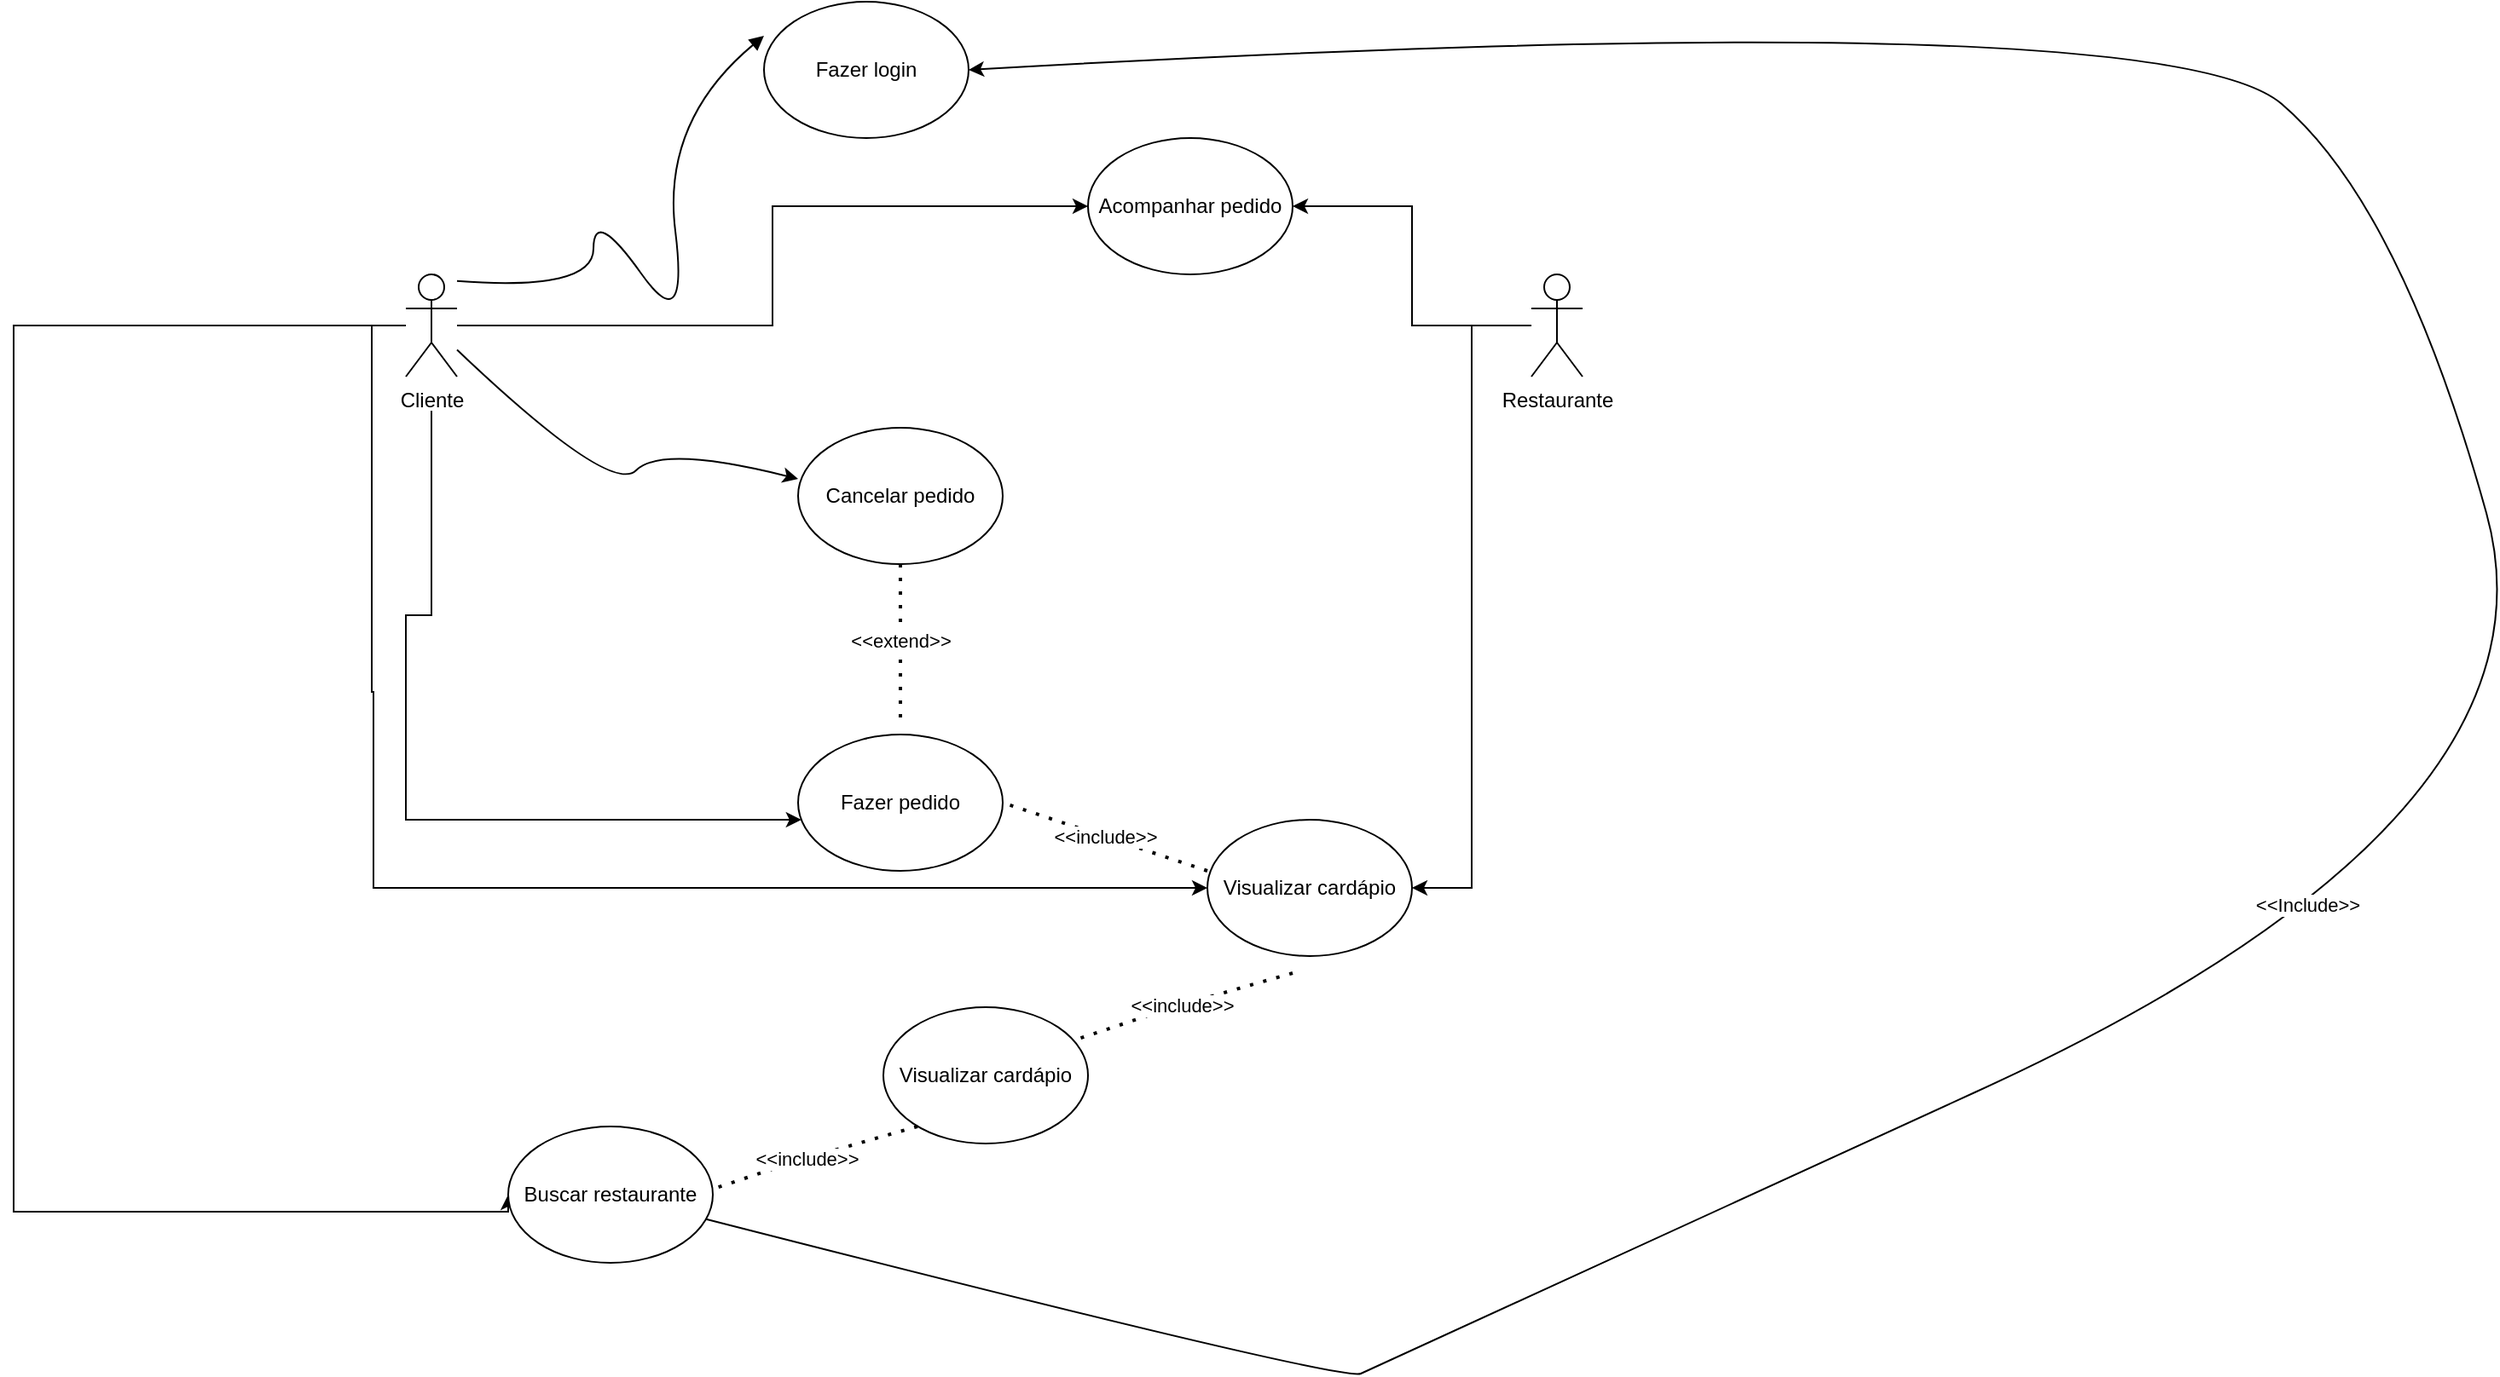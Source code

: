<mxfile version="24.7.8">
  <diagram name="Página-1" id="aU1QX_ieU27A-gvGIn4-">
    <mxGraphModel dx="2705" dy="982" grid="1" gridSize="10" guides="1" tooltips="1" connect="1" arrows="1" fold="1" page="1" pageScale="1" pageWidth="827" pageHeight="1169" math="0" shadow="0">
      <root>
        <mxCell id="0" />
        <mxCell id="1" parent="0" />
        <mxCell id="20" value="" style="curved=1;startArrow=none;endArrow=block;entryX=0;entryY=0.625;entryDx=0;entryDy=0;entryPerimeter=0;" parent="1" edge="1">
          <mxGeometry relative="1" as="geometry">
            <Array as="points">
              <mxPoint x="160" y="180" />
              <mxPoint x="160" y="130" />
              <mxPoint x="216" y="209" />
              <mxPoint x="200" y="80" />
            </Array>
            <mxPoint x="80" y="173.874" as="sourcePoint" />
            <mxPoint x="260" y="30" as="targetPoint" />
          </mxGeometry>
        </mxCell>
        <mxCell id="aH0rdCtfdqe8Pn1iadLd-33" style="edgeStyle=orthogonalEdgeStyle;rounded=0;orthogonalLoop=1;jettySize=auto;html=1;" parent="1" source="aH0rdCtfdqe8Pn1iadLd-25" target="aH0rdCtfdqe8Pn1iadLd-28" edge="1">
          <mxGeometry relative="1" as="geometry" />
        </mxCell>
        <mxCell id="aH0rdCtfdqe8Pn1iadLd-51" style="edgeStyle=orthogonalEdgeStyle;rounded=0;orthogonalLoop=1;jettySize=auto;html=1;entryX=0;entryY=0.5;entryDx=0;entryDy=0;" parent="1" source="aH0rdCtfdqe8Pn1iadLd-25" target="aH0rdCtfdqe8Pn1iadLd-43" edge="1">
          <mxGeometry relative="1" as="geometry">
            <mxPoint x="30" y="600" as="targetPoint" />
            <Array as="points">
              <mxPoint x="30" y="200" />
              <mxPoint x="30" y="415" />
              <mxPoint x="31" y="530" />
            </Array>
          </mxGeometry>
        </mxCell>
        <mxCell id="aH0rdCtfdqe8Pn1iadLd-52" style="edgeStyle=orthogonalEdgeStyle;rounded=0;orthogonalLoop=1;jettySize=auto;html=1;" parent="1" edge="1">
          <mxGeometry relative="1" as="geometry">
            <mxPoint x="281.905" y="490" as="targetPoint" />
            <Array as="points">
              <mxPoint x="65" y="370" />
              <mxPoint x="50" y="370" />
              <mxPoint x="50" y="490" />
            </Array>
            <mxPoint x="65" y="250" as="sourcePoint" />
          </mxGeometry>
        </mxCell>
        <mxCell id="aH0rdCtfdqe8Pn1iadLd-53" style="edgeStyle=orthogonalEdgeStyle;rounded=0;orthogonalLoop=1;jettySize=auto;html=1;entryX=0;entryY=0.5;entryDx=0;entryDy=0;" parent="1" source="aH0rdCtfdqe8Pn1iadLd-25" target="aH0rdCtfdqe8Pn1iadLd-47" edge="1">
          <mxGeometry relative="1" as="geometry">
            <mxPoint x="-140" y="720" as="targetPoint" />
            <Array as="points">
              <mxPoint x="-180" y="200" />
              <mxPoint x="-180" y="720" />
              <mxPoint x="110" y="720" />
            </Array>
          </mxGeometry>
        </mxCell>
        <mxCell id="aH0rdCtfdqe8Pn1iadLd-25" value="Cliente" style="shape=umlActor;verticalLabelPosition=bottom;verticalAlign=top;html=1;outlineConnect=0;" parent="1" vertex="1">
          <mxGeometry x="50" y="170" width="30" height="60" as="geometry" />
        </mxCell>
        <mxCell id="aH0rdCtfdqe8Pn1iadLd-26" value="Fazer login" style="ellipse;whiteSpace=wrap;html=1;" parent="1" vertex="1">
          <mxGeometry x="260" y="10" width="120" height="80" as="geometry" />
        </mxCell>
        <mxCell id="aH0rdCtfdqe8Pn1iadLd-32" style="edgeStyle=orthogonalEdgeStyle;rounded=0;orthogonalLoop=1;jettySize=auto;html=1;" parent="1" source="aH0rdCtfdqe8Pn1iadLd-27" target="aH0rdCtfdqe8Pn1iadLd-28" edge="1">
          <mxGeometry relative="1" as="geometry" />
        </mxCell>
        <mxCell id="aH0rdCtfdqe8Pn1iadLd-50" style="edgeStyle=orthogonalEdgeStyle;rounded=0;orthogonalLoop=1;jettySize=auto;html=1;entryX=1;entryY=0.5;entryDx=0;entryDy=0;" parent="1" source="aH0rdCtfdqe8Pn1iadLd-27" target="aH0rdCtfdqe8Pn1iadLd-43" edge="1">
          <mxGeometry relative="1" as="geometry" />
        </mxCell>
        <mxCell id="aH0rdCtfdqe8Pn1iadLd-27" value="Restaurante" style="shape=umlActor;verticalLabelPosition=bottom;verticalAlign=top;html=1;outlineConnect=0;" parent="1" vertex="1">
          <mxGeometry x="710" y="170" width="30" height="60" as="geometry" />
        </mxCell>
        <mxCell id="aH0rdCtfdqe8Pn1iadLd-28" value="Acompanhar pedido" style="ellipse;whiteSpace=wrap;html=1;" parent="1" vertex="1">
          <mxGeometry x="450" y="90" width="120" height="80" as="geometry" />
        </mxCell>
        <mxCell id="aH0rdCtfdqe8Pn1iadLd-38" value="" style="curved=1;endArrow=classic;html=1;rounded=0;" parent="1" source="aH0rdCtfdqe8Pn1iadLd-25" edge="1">
          <mxGeometry width="50" height="50" relative="1" as="geometry">
            <mxPoint x="120" y="300" as="sourcePoint" />
            <mxPoint x="280" y="290" as="targetPoint" />
            <Array as="points">
              <mxPoint x="170" y="300" />
              <mxPoint x="200" y="270" />
            </Array>
          </mxGeometry>
        </mxCell>
        <mxCell id="aH0rdCtfdqe8Pn1iadLd-39" value="Cancelar pedido" style="ellipse;whiteSpace=wrap;html=1;" parent="1" vertex="1">
          <mxGeometry x="280" y="260" width="120" height="80" as="geometry" />
        </mxCell>
        <mxCell id="aH0rdCtfdqe8Pn1iadLd-40" value="&amp;lt;&amp;lt;extend&amp;gt;&amp;gt;" style="endArrow=none;dashed=1;html=1;dashPattern=1 3;strokeWidth=2;rounded=0;entryX=0.5;entryY=1;entryDx=0;entryDy=0;" parent="1" target="aH0rdCtfdqe8Pn1iadLd-39" edge="1">
          <mxGeometry width="50" height="50" relative="1" as="geometry">
            <mxPoint x="340" y="430" as="sourcePoint" />
            <mxPoint x="340" y="350" as="targetPoint" />
          </mxGeometry>
        </mxCell>
        <mxCell id="aH0rdCtfdqe8Pn1iadLd-41" value="Fazer pedido" style="ellipse;whiteSpace=wrap;html=1;" parent="1" vertex="1">
          <mxGeometry x="280" y="440" width="120" height="80" as="geometry" />
        </mxCell>
        <mxCell id="aH0rdCtfdqe8Pn1iadLd-42" value="&amp;lt;&amp;lt;include&amp;gt;&amp;gt;" style="endArrow=none;dashed=1;html=1;dashPattern=1 3;strokeWidth=2;rounded=0;entryX=1;entryY=0.5;entryDx=0;entryDy=0;" parent="1" target="aH0rdCtfdqe8Pn1iadLd-41" edge="1">
          <mxGeometry width="50" height="50" relative="1" as="geometry">
            <mxPoint x="520" y="520" as="sourcePoint" />
            <mxPoint x="460" y="460" as="targetPoint" />
          </mxGeometry>
        </mxCell>
        <mxCell id="aH0rdCtfdqe8Pn1iadLd-43" value="Visualizar cardápio" style="ellipse;whiteSpace=wrap;html=1;" parent="1" vertex="1">
          <mxGeometry x="520" y="490" width="120" height="80" as="geometry" />
        </mxCell>
        <mxCell id="aH0rdCtfdqe8Pn1iadLd-44" value="&amp;lt;&amp;lt;include&amp;gt;&amp;gt;" style="endArrow=none;dashed=1;html=1;dashPattern=1 3;strokeWidth=2;rounded=0;" parent="1" edge="1">
          <mxGeometry width="50" height="50" relative="1" as="geometry">
            <mxPoint x="570" y="580" as="sourcePoint" />
            <mxPoint x="440" y="620" as="targetPoint" />
            <Array as="points">
              <mxPoint x="500" y="600" />
            </Array>
          </mxGeometry>
        </mxCell>
        <mxCell id="aH0rdCtfdqe8Pn1iadLd-45" value="Visualizar cardápio" style="ellipse;whiteSpace=wrap;html=1;" parent="1" vertex="1">
          <mxGeometry x="330" y="600" width="120" height="80" as="geometry" />
        </mxCell>
        <mxCell id="aH0rdCtfdqe8Pn1iadLd-46" value="&amp;lt;&amp;lt;include&amp;gt;&amp;gt;" style="endArrow=none;dashed=1;html=1;dashPattern=1 3;strokeWidth=2;rounded=0;" parent="1" edge="1">
          <mxGeometry width="50" height="50" relative="1" as="geometry">
            <mxPoint x="350" y="670" as="sourcePoint" />
            <mxPoint x="220" y="710" as="targetPoint" />
            <Array as="points">
              <mxPoint x="280" y="690" />
            </Array>
          </mxGeometry>
        </mxCell>
        <mxCell id="aH0rdCtfdqe8Pn1iadLd-47" value="Buscar restaurante" style="ellipse;whiteSpace=wrap;html=1;" parent="1" vertex="1">
          <mxGeometry x="110" y="670" width="120" height="80" as="geometry" />
        </mxCell>
        <mxCell id="aH0rdCtfdqe8Pn1iadLd-48" value="" style="curved=1;endArrow=classic;html=1;rounded=0;entryX=1;entryY=0.5;entryDx=0;entryDy=0;" parent="1" source="aH0rdCtfdqe8Pn1iadLd-47" target="aH0rdCtfdqe8Pn1iadLd-26" edge="1">
          <mxGeometry width="50" height="50" relative="1" as="geometry">
            <mxPoint x="550" y="850" as="sourcePoint" />
            <mxPoint x="820" y="120" as="targetPoint" />
            <Array as="points">
              <mxPoint x="600" y="820" />
              <mxPoint x="620" y="810" />
              <mxPoint x="1320" y="490" />
              <mxPoint x="1220" y="130" />
              <mxPoint x="1080" y="10" />
            </Array>
          </mxGeometry>
        </mxCell>
        <mxCell id="aH0rdCtfdqe8Pn1iadLd-49" value="&amp;lt;&amp;lt;Include&amp;gt;&amp;gt;" style="edgeLabel;html=1;align=center;verticalAlign=middle;resizable=0;points=[];" parent="aH0rdCtfdqe8Pn1iadLd-48" vertex="1" connectable="0">
          <mxGeometry x="-0.166" y="19" relative="1" as="geometry">
            <mxPoint as="offset" />
          </mxGeometry>
        </mxCell>
      </root>
    </mxGraphModel>
  </diagram>
</mxfile>
